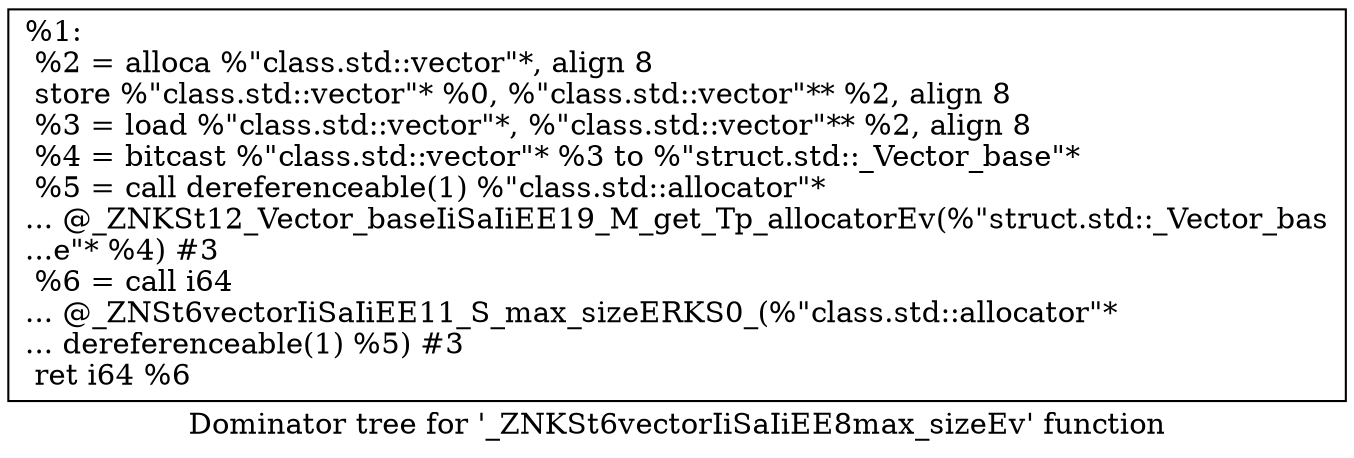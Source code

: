digraph "Dominator tree for '_ZNKSt6vectorIiSaIiEE8max_sizeEv' function" {
	label="Dominator tree for '_ZNKSt6vectorIiSaIiEE8max_sizeEv' function";

	Node0x1471880 [shape=record,label="{%1:\l  %2 = alloca %\"class.std::vector\"*, align 8\l  store %\"class.std::vector\"* %0, %\"class.std::vector\"** %2, align 8\l  %3 = load %\"class.std::vector\"*, %\"class.std::vector\"** %2, align 8\l  %4 = bitcast %\"class.std::vector\"* %3 to %\"struct.std::_Vector_base\"*\l  %5 = call dereferenceable(1) %\"class.std::allocator\"*\l... @_ZNKSt12_Vector_baseIiSaIiEE19_M_get_Tp_allocatorEv(%\"struct.std::_Vector_bas\l...e\"* %4) #3\l  %6 = call i64\l... @_ZNSt6vectorIiSaIiEE11_S_max_sizeERKS0_(%\"class.std::allocator\"*\l... dereferenceable(1) %5) #3\l  ret i64 %6\l}"];
}
